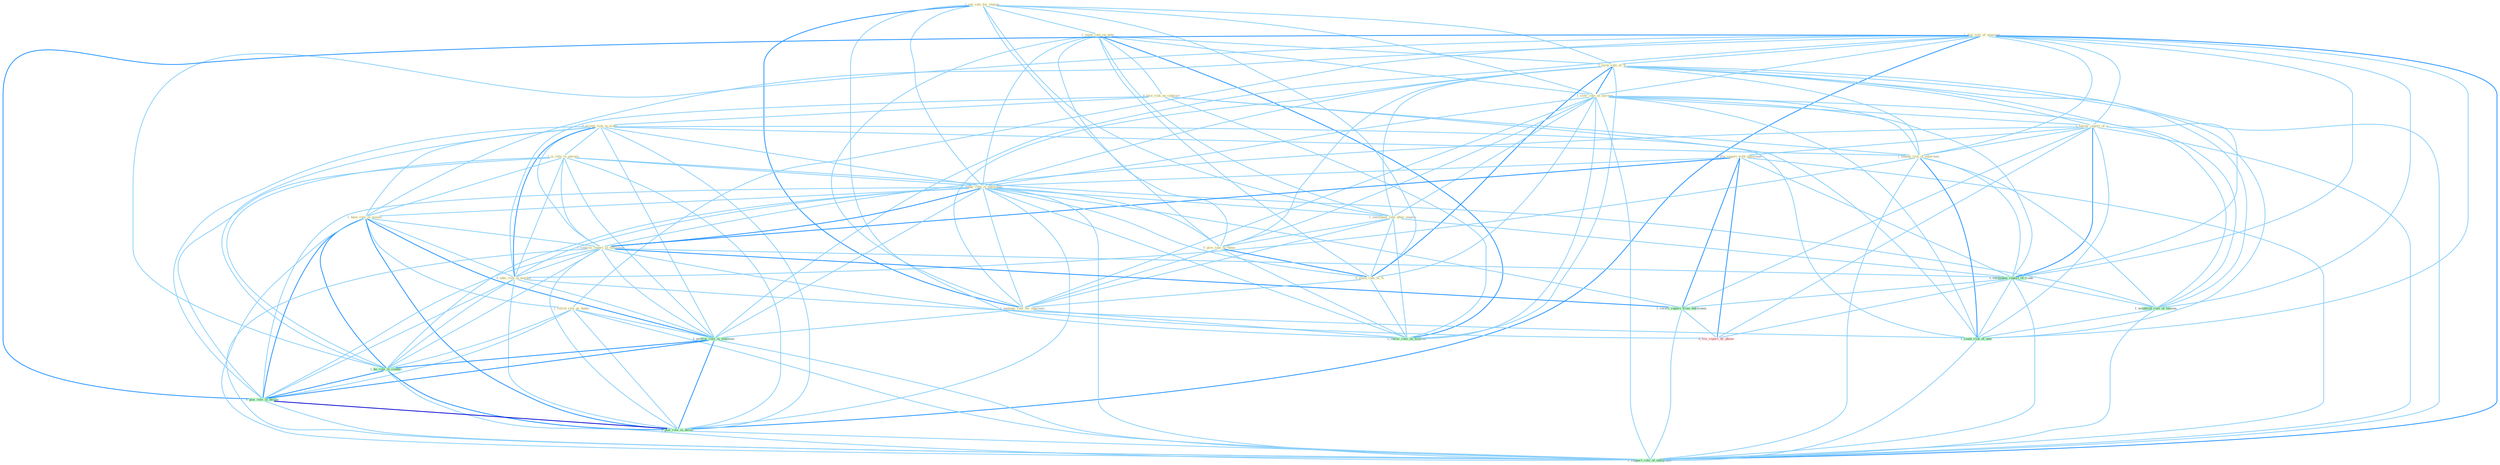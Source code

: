 Graph G{ 
    node
    [shape=polygon,style=filled,width=.5,height=.06,color="#BDFCC9",fixedsize=true,fontsize=4,
    fontcolor="#2f4f4f"];
    {node
    [color="#ffffe0", fontcolor="#8b7d6b"] "1_set_rate_for_station " "1_reset_rate_on_note " "1_plai_role_of_messiah " "1_term_rate_of_% " "1_slow_rate_of_increas " "0_face_risk_on_contract " "0_accept_risk_in_order " "1_follow_report_of_a " "1_is_rule_in_univers " "0_file_report_with_entitynam " "1_reduc_rate_in_entitynam " "1_have_role_in_assess " "1_manag_risk_of_othernum " "1_relish_role_as_home " "1_entitynam_rate_after_expens " "0_give_rate_to_those " "1_confirm_report_in_entitynam " "0_slash_rate_to_% " "1_announc_rate_for_yearnum " "0_take_risk_in_market "}
{node [color="#fff0f5", fontcolor="#b22222"] "0_file_report_by_phone "}
edge [color="#B0E2FF"];

	"1_set_rate_for_station " -- "1_reset_rate_on_note " [w="1", color="#87cefa" ];
	"1_set_rate_for_station " -- "1_term_rate_of_% " [w="1", color="#87cefa" ];
	"1_set_rate_for_station " -- "1_slow_rate_of_increas " [w="1", color="#87cefa" ];
	"1_set_rate_for_station " -- "1_reduc_rate_in_entitynam " [w="1", color="#87cefa" ];
	"1_set_rate_for_station " -- "1_entitynam_rate_after_expens " [w="1", color="#87cefa" ];
	"1_set_rate_for_station " -- "0_give_rate_to_those " [w="1", color="#87cefa" ];
	"1_set_rate_for_station " -- "0_slash_rate_to_% " [w="1", color="#87cefa" ];
	"1_set_rate_for_station " -- "1_announc_rate_for_yearnum " [w="2", color="#1e90ff" , len=0.8];
	"1_set_rate_for_station " -- "1_lower_rate_on_million " [w="1", color="#87cefa" ];
	"1_reset_rate_on_note " -- "1_term_rate_of_% " [w="1", color="#87cefa" ];
	"1_reset_rate_on_note " -- "1_slow_rate_of_increas " [w="1", color="#87cefa" ];
	"1_reset_rate_on_note " -- "0_face_risk_on_contract " [w="1", color="#87cefa" ];
	"1_reset_rate_on_note " -- "1_reduc_rate_in_entitynam " [w="1", color="#87cefa" ];
	"1_reset_rate_on_note " -- "1_entitynam_rate_after_expens " [w="1", color="#87cefa" ];
	"1_reset_rate_on_note " -- "0_give_rate_to_those " [w="1", color="#87cefa" ];
	"1_reset_rate_on_note " -- "0_slash_rate_to_% " [w="1", color="#87cefa" ];
	"1_reset_rate_on_note " -- "1_announc_rate_for_yearnum " [w="1", color="#87cefa" ];
	"1_reset_rate_on_note " -- "1_lower_rate_on_million " [w="2", color="#1e90ff" , len=0.8];
	"1_plai_role_of_messiah " -- "1_term_rate_of_% " [w="1", color="#87cefa" ];
	"1_plai_role_of_messiah " -- "1_slow_rate_of_increas " [w="1", color="#87cefa" ];
	"1_plai_role_of_messiah " -- "1_follow_report_of_a " [w="1", color="#87cefa" ];
	"1_plai_role_of_messiah " -- "1_have_role_in_assess " [w="1", color="#87cefa" ];
	"1_plai_role_of_messiah " -- "1_manag_risk_of_othernum " [w="1", color="#87cefa" ];
	"1_plai_role_of_messiah " -- "1_relish_role_as_home " [w="1", color="#87cefa" ];
	"1_plai_role_of_messiah " -- "1_portrai_role_in_yearnum " [w="1", color="#87cefa" ];
	"1_plai_role_of_messiah " -- "1_ha_role_in_countri " [w="1", color="#87cefa" ];
	"1_plai_role_of_messiah " -- "1_entitynam_report_of_trade " [w="1", color="#87cefa" ];
	"1_plai_role_of_messiah " -- "1_plai_role_in_declin " [w="2", color="#1e90ff" , len=0.8];
	"1_plai_role_of_messiah " -- "1_establish_rule_of_immun " [w="1", color="#87cefa" ];
	"1_plai_role_of_messiah " -- "1_count_risk_of_new " [w="1", color="#87cefa" ];
	"1_plai_role_of_messiah " -- "1_plai_role_in_decad " [w="2", color="#1e90ff" , len=0.8];
	"1_plai_role_of_messiah " -- "1_support_role_of_entitynam " [w="2", color="#1e90ff" , len=0.8];
	"1_term_rate_of_% " -- "1_slow_rate_of_increas " [w="2", color="#1e90ff" , len=0.8];
	"1_term_rate_of_% " -- "1_follow_report_of_a " [w="1", color="#87cefa" ];
	"1_term_rate_of_% " -- "1_reduc_rate_in_entitynam " [w="1", color="#87cefa" ];
	"1_term_rate_of_% " -- "1_manag_risk_of_othernum " [w="1", color="#87cefa" ];
	"1_term_rate_of_% " -- "1_entitynam_rate_after_expens " [w="1", color="#87cefa" ];
	"1_term_rate_of_% " -- "0_give_rate_to_those " [w="1", color="#87cefa" ];
	"1_term_rate_of_% " -- "0_slash_rate_to_% " [w="2", color="#1e90ff" , len=0.8];
	"1_term_rate_of_% " -- "1_announc_rate_for_yearnum " [w="1", color="#87cefa" ];
	"1_term_rate_of_% " -- "1_lower_rate_on_million " [w="1", color="#87cefa" ];
	"1_term_rate_of_% " -- "1_entitynam_report_of_trade " [w="1", color="#87cefa" ];
	"1_term_rate_of_% " -- "1_establish_rule_of_immun " [w="1", color="#87cefa" ];
	"1_term_rate_of_% " -- "1_count_risk_of_new " [w="1", color="#87cefa" ];
	"1_term_rate_of_% " -- "1_support_role_of_entitynam " [w="1", color="#87cefa" ];
	"1_slow_rate_of_increas " -- "1_follow_report_of_a " [w="1", color="#87cefa" ];
	"1_slow_rate_of_increas " -- "1_reduc_rate_in_entitynam " [w="1", color="#87cefa" ];
	"1_slow_rate_of_increas " -- "1_manag_risk_of_othernum " [w="1", color="#87cefa" ];
	"1_slow_rate_of_increas " -- "1_entitynam_rate_after_expens " [w="1", color="#87cefa" ];
	"1_slow_rate_of_increas " -- "0_give_rate_to_those " [w="1", color="#87cefa" ];
	"1_slow_rate_of_increas " -- "0_slash_rate_to_% " [w="1", color="#87cefa" ];
	"1_slow_rate_of_increas " -- "1_announc_rate_for_yearnum " [w="1", color="#87cefa" ];
	"1_slow_rate_of_increas " -- "1_lower_rate_on_million " [w="1", color="#87cefa" ];
	"1_slow_rate_of_increas " -- "1_entitynam_report_of_trade " [w="1", color="#87cefa" ];
	"1_slow_rate_of_increas " -- "1_establish_rule_of_immun " [w="1", color="#87cefa" ];
	"1_slow_rate_of_increas " -- "1_count_risk_of_new " [w="1", color="#87cefa" ];
	"1_slow_rate_of_increas " -- "1_support_role_of_entitynam " [w="1", color="#87cefa" ];
	"0_face_risk_on_contract " -- "0_accept_risk_in_order " [w="1", color="#87cefa" ];
	"0_face_risk_on_contract " -- "1_manag_risk_of_othernum " [w="1", color="#87cefa" ];
	"0_face_risk_on_contract " -- "0_take_risk_in_market " [w="1", color="#87cefa" ];
	"0_face_risk_on_contract " -- "1_lower_rate_on_million " [w="1", color="#87cefa" ];
	"0_face_risk_on_contract " -- "1_count_risk_of_new " [w="1", color="#87cefa" ];
	"0_accept_risk_in_order " -- "1_is_rule_in_univers " [w="1", color="#87cefa" ];
	"0_accept_risk_in_order " -- "1_reduc_rate_in_entitynam " [w="1", color="#87cefa" ];
	"0_accept_risk_in_order " -- "1_have_role_in_assess " [w="1", color="#87cefa" ];
	"0_accept_risk_in_order " -- "1_manag_risk_of_othernum " [w="1", color="#87cefa" ];
	"0_accept_risk_in_order " -- "1_confirm_report_in_entitynam " [w="1", color="#87cefa" ];
	"0_accept_risk_in_order " -- "0_take_risk_in_market " [w="2", color="#1e90ff" , len=0.8];
	"0_accept_risk_in_order " -- "1_portrai_role_in_yearnum " [w="1", color="#87cefa" ];
	"0_accept_risk_in_order " -- "1_ha_role_in_countri " [w="1", color="#87cefa" ];
	"0_accept_risk_in_order " -- "1_plai_role_in_declin " [w="1", color="#87cefa" ];
	"0_accept_risk_in_order " -- "1_count_risk_of_new " [w="1", color="#87cefa" ];
	"0_accept_risk_in_order " -- "1_plai_role_in_decad " [w="1", color="#87cefa" ];
	"1_follow_report_of_a " -- "0_file_report_with_entitynam " [w="1", color="#87cefa" ];
	"1_follow_report_of_a " -- "1_manag_risk_of_othernum " [w="1", color="#87cefa" ];
	"1_follow_report_of_a " -- "1_confirm_report_in_entitynam " [w="1", color="#87cefa" ];
	"1_follow_report_of_a " -- "1_entitynam_report_of_trade " [w="2", color="#1e90ff" , len=0.8];
	"1_follow_report_of_a " -- "1_receiv_report_from_entitynam " [w="1", color="#87cefa" ];
	"1_follow_report_of_a " -- "1_establish_rule_of_immun " [w="1", color="#87cefa" ];
	"1_follow_report_of_a " -- "1_count_risk_of_new " [w="1", color="#87cefa" ];
	"1_follow_report_of_a " -- "0_file_report_by_phone " [w="1", color="#87cefa" ];
	"1_follow_report_of_a " -- "1_support_role_of_entitynam " [w="1", color="#87cefa" ];
	"1_is_rule_in_univers " -- "1_reduc_rate_in_entitynam " [w="1", color="#87cefa" ];
	"1_is_rule_in_univers " -- "1_have_role_in_assess " [w="1", color="#87cefa" ];
	"1_is_rule_in_univers " -- "1_confirm_report_in_entitynam " [w="1", color="#87cefa" ];
	"1_is_rule_in_univers " -- "0_take_risk_in_market " [w="1", color="#87cefa" ];
	"1_is_rule_in_univers " -- "1_portrai_role_in_yearnum " [w="1", color="#87cefa" ];
	"1_is_rule_in_univers " -- "1_ha_role_in_countri " [w="1", color="#87cefa" ];
	"1_is_rule_in_univers " -- "1_plai_role_in_declin " [w="1", color="#87cefa" ];
	"1_is_rule_in_univers " -- "1_establish_rule_of_immun " [w="1", color="#87cefa" ];
	"1_is_rule_in_univers " -- "1_plai_role_in_decad " [w="1", color="#87cefa" ];
	"0_file_report_with_entitynam " -- "1_reduc_rate_in_entitynam " [w="1", color="#87cefa" ];
	"0_file_report_with_entitynam " -- "1_confirm_report_in_entitynam " [w="2", color="#1e90ff" , len=0.8];
	"0_file_report_with_entitynam " -- "1_entitynam_report_of_trade " [w="1", color="#87cefa" ];
	"0_file_report_with_entitynam " -- "1_receiv_report_from_entitynam " [w="2", color="#1e90ff" , len=0.8];
	"0_file_report_with_entitynam " -- "0_file_report_by_phone " [w="2", color="#1e90ff" , len=0.8];
	"0_file_report_with_entitynam " -- "1_support_role_of_entitynam " [w="1", color="#87cefa" ];
	"1_reduc_rate_in_entitynam " -- "1_have_role_in_assess " [w="1", color="#87cefa" ];
	"1_reduc_rate_in_entitynam " -- "1_entitynam_rate_after_expens " [w="1", color="#87cefa" ];
	"1_reduc_rate_in_entitynam " -- "0_give_rate_to_those " [w="1", color="#87cefa" ];
	"1_reduc_rate_in_entitynam " -- "1_confirm_report_in_entitynam " [w="2", color="#1e90ff" , len=0.8];
	"1_reduc_rate_in_entitynam " -- "0_slash_rate_to_% " [w="1", color="#87cefa" ];
	"1_reduc_rate_in_entitynam " -- "1_announc_rate_for_yearnum " [w="1", color="#87cefa" ];
	"1_reduc_rate_in_entitynam " -- "0_take_risk_in_market " [w="1", color="#87cefa" ];
	"1_reduc_rate_in_entitynam " -- "1_portrai_role_in_yearnum " [w="1", color="#87cefa" ];
	"1_reduc_rate_in_entitynam " -- "1_ha_role_in_countri " [w="1", color="#87cefa" ];
	"1_reduc_rate_in_entitynam " -- "1_lower_rate_on_million " [w="1", color="#87cefa" ];
	"1_reduc_rate_in_entitynam " -- "1_receiv_report_from_entitynam " [w="1", color="#87cefa" ];
	"1_reduc_rate_in_entitynam " -- "1_plai_role_in_declin " [w="1", color="#87cefa" ];
	"1_reduc_rate_in_entitynam " -- "1_plai_role_in_decad " [w="1", color="#87cefa" ];
	"1_reduc_rate_in_entitynam " -- "1_support_role_of_entitynam " [w="1", color="#87cefa" ];
	"1_have_role_in_assess " -- "1_relish_role_as_home " [w="1", color="#87cefa" ];
	"1_have_role_in_assess " -- "1_confirm_report_in_entitynam " [w="1", color="#87cefa" ];
	"1_have_role_in_assess " -- "0_take_risk_in_market " [w="1", color="#87cefa" ];
	"1_have_role_in_assess " -- "1_portrai_role_in_yearnum " [w="2", color="#1e90ff" , len=0.8];
	"1_have_role_in_assess " -- "1_ha_role_in_countri " [w="2", color="#1e90ff" , len=0.8];
	"1_have_role_in_assess " -- "1_plai_role_in_declin " [w="2", color="#1e90ff" , len=0.8];
	"1_have_role_in_assess " -- "1_plai_role_in_decad " [w="2", color="#1e90ff" , len=0.8];
	"1_have_role_in_assess " -- "1_support_role_of_entitynam " [w="1", color="#87cefa" ];
	"1_manag_risk_of_othernum " -- "0_take_risk_in_market " [w="1", color="#87cefa" ];
	"1_manag_risk_of_othernum " -- "1_entitynam_report_of_trade " [w="1", color="#87cefa" ];
	"1_manag_risk_of_othernum " -- "1_establish_rule_of_immun " [w="1", color="#87cefa" ];
	"1_manag_risk_of_othernum " -- "1_count_risk_of_new " [w="2", color="#1e90ff" , len=0.8];
	"1_manag_risk_of_othernum " -- "1_support_role_of_entitynam " [w="1", color="#87cefa" ];
	"1_relish_role_as_home " -- "1_portrai_role_in_yearnum " [w="1", color="#87cefa" ];
	"1_relish_role_as_home " -- "1_ha_role_in_countri " [w="1", color="#87cefa" ];
	"1_relish_role_as_home " -- "1_plai_role_in_declin " [w="1", color="#87cefa" ];
	"1_relish_role_as_home " -- "1_plai_role_in_decad " [w="1", color="#87cefa" ];
	"1_relish_role_as_home " -- "1_support_role_of_entitynam " [w="1", color="#87cefa" ];
	"1_entitynam_rate_after_expens " -- "0_give_rate_to_those " [w="1", color="#87cefa" ];
	"1_entitynam_rate_after_expens " -- "0_slash_rate_to_% " [w="1", color="#87cefa" ];
	"1_entitynam_rate_after_expens " -- "1_announc_rate_for_yearnum " [w="1", color="#87cefa" ];
	"1_entitynam_rate_after_expens " -- "1_lower_rate_on_million " [w="1", color="#87cefa" ];
	"1_entitynam_rate_after_expens " -- "1_entitynam_report_of_trade " [w="1", color="#87cefa" ];
	"0_give_rate_to_those " -- "0_slash_rate_to_% " [w="2", color="#1e90ff" , len=0.8];
	"0_give_rate_to_those " -- "1_announc_rate_for_yearnum " [w="1", color="#87cefa" ];
	"0_give_rate_to_those " -- "1_lower_rate_on_million " [w="1", color="#87cefa" ];
	"1_confirm_report_in_entitynam " -- "0_take_risk_in_market " [w="1", color="#87cefa" ];
	"1_confirm_report_in_entitynam " -- "1_portrai_role_in_yearnum " [w="1", color="#87cefa" ];
	"1_confirm_report_in_entitynam " -- "1_ha_role_in_countri " [w="1", color="#87cefa" ];
	"1_confirm_report_in_entitynam " -- "1_entitynam_report_of_trade " [w="1", color="#87cefa" ];
	"1_confirm_report_in_entitynam " -- "1_receiv_report_from_entitynam " [w="2", color="#1e90ff" , len=0.8];
	"1_confirm_report_in_entitynam " -- "1_plai_role_in_declin " [w="1", color="#87cefa" ];
	"1_confirm_report_in_entitynam " -- "1_plai_role_in_decad " [w="1", color="#87cefa" ];
	"1_confirm_report_in_entitynam " -- "0_file_report_by_phone " [w="1", color="#87cefa" ];
	"1_confirm_report_in_entitynam " -- "1_support_role_of_entitynam " [w="1", color="#87cefa" ];
	"0_slash_rate_to_% " -- "1_announc_rate_for_yearnum " [w="1", color="#87cefa" ];
	"0_slash_rate_to_% " -- "1_lower_rate_on_million " [w="1", color="#87cefa" ];
	"1_announc_rate_for_yearnum " -- "1_portrai_role_in_yearnum " [w="1", color="#87cefa" ];
	"1_announc_rate_for_yearnum " -- "1_lower_rate_on_million " [w="1", color="#87cefa" ];
	"0_take_risk_in_market " -- "1_portrai_role_in_yearnum " [w="1", color="#87cefa" ];
	"0_take_risk_in_market " -- "1_ha_role_in_countri " [w="1", color="#87cefa" ];
	"0_take_risk_in_market " -- "1_plai_role_in_declin " [w="1", color="#87cefa" ];
	"0_take_risk_in_market " -- "1_count_risk_of_new " [w="1", color="#87cefa" ];
	"0_take_risk_in_market " -- "1_plai_role_in_decad " [w="1", color="#87cefa" ];
	"1_portrai_role_in_yearnum " -- "1_ha_role_in_countri " [w="2", color="#1e90ff" , len=0.8];
	"1_portrai_role_in_yearnum " -- "1_plai_role_in_declin " [w="2", color="#1e90ff" , len=0.8];
	"1_portrai_role_in_yearnum " -- "1_plai_role_in_decad " [w="2", color="#1e90ff" , len=0.8];
	"1_portrai_role_in_yearnum " -- "1_support_role_of_entitynam " [w="1", color="#87cefa" ];
	"1_ha_role_in_countri " -- "1_plai_role_in_declin " [w="2", color="#1e90ff" , len=0.8];
	"1_ha_role_in_countri " -- "1_plai_role_in_decad " [w="2", color="#1e90ff" , len=0.8];
	"1_ha_role_in_countri " -- "1_support_role_of_entitynam " [w="1", color="#87cefa" ];
	"1_entitynam_report_of_trade " -- "1_receiv_report_from_entitynam " [w="1", color="#87cefa" ];
	"1_entitynam_report_of_trade " -- "1_establish_rule_of_immun " [w="1", color="#87cefa" ];
	"1_entitynam_report_of_trade " -- "1_count_risk_of_new " [w="1", color="#87cefa" ];
	"1_entitynam_report_of_trade " -- "0_file_report_by_phone " [w="1", color="#87cefa" ];
	"1_entitynam_report_of_trade " -- "1_support_role_of_entitynam " [w="1", color="#87cefa" ];
	"1_receiv_report_from_entitynam " -- "0_file_report_by_phone " [w="1", color="#87cefa" ];
	"1_receiv_report_from_entitynam " -- "1_support_role_of_entitynam " [w="1", color="#87cefa" ];
	"1_plai_role_in_declin " -- "1_plai_role_in_decad " [w="3", color="#0000cd" , len=0.6];
	"1_plai_role_in_declin " -- "1_support_role_of_entitynam " [w="1", color="#87cefa" ];
	"1_establish_rule_of_immun " -- "1_count_risk_of_new " [w="1", color="#87cefa" ];
	"1_establish_rule_of_immun " -- "1_support_role_of_entitynam " [w="1", color="#87cefa" ];
	"1_count_risk_of_new " -- "1_support_role_of_entitynam " [w="1", color="#87cefa" ];
	"1_plai_role_in_decad " -- "1_support_role_of_entitynam " [w="1", color="#87cefa" ];
}